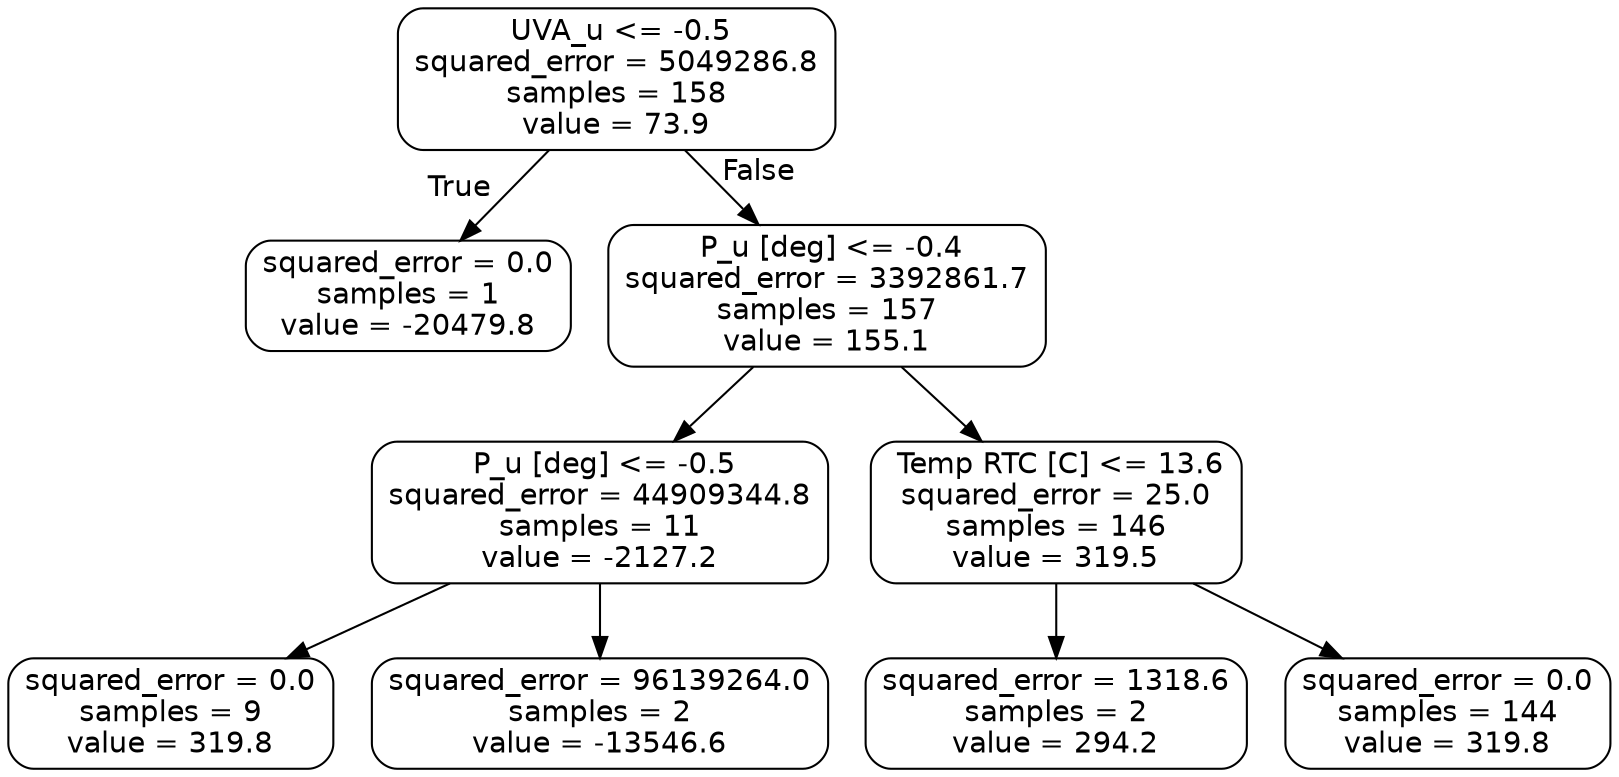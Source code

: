 digraph Tree {
node [shape=box, style="rounded", color="black", fontname="helvetica"] ;
edge [fontname="helvetica"] ;
0 [label=" UVA_u <= -0.5\nsquared_error = 5049286.8\nsamples = 158\nvalue = 73.9"] ;
1 [label="squared_error = 0.0\nsamples = 1\nvalue = -20479.8"] ;
0 -> 1 [labeldistance=2.5, labelangle=45, headlabel="True"] ;
2 [label=" P_u [deg] <= -0.4\nsquared_error = 3392861.7\nsamples = 157\nvalue = 155.1"] ;
0 -> 2 [labeldistance=2.5, labelangle=-45, headlabel="False"] ;
3 [label=" P_u [deg] <= -0.5\nsquared_error = 44909344.8\nsamples = 11\nvalue = -2127.2"] ;
2 -> 3 ;
4 [label="squared_error = 0.0\nsamples = 9\nvalue = 319.8"] ;
3 -> 4 ;
5 [label="squared_error = 96139264.0\nsamples = 2\nvalue = -13546.6"] ;
3 -> 5 ;
6 [label=" Temp RTC [C] <= 13.6\nsquared_error = 25.0\nsamples = 146\nvalue = 319.5"] ;
2 -> 6 ;
7 [label="squared_error = 1318.6\nsamples = 2\nvalue = 294.2"] ;
6 -> 7 ;
8 [label="squared_error = 0.0\nsamples = 144\nvalue = 319.8"] ;
6 -> 8 ;
}